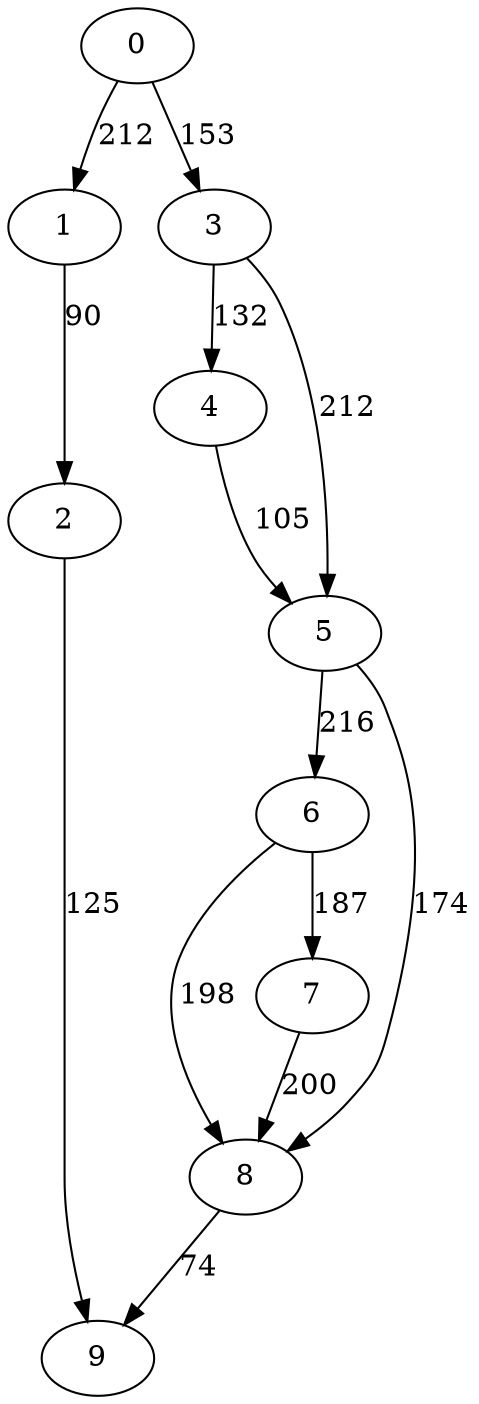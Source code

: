 digraph t10p2r7_13 {
0 -> 1 [ label = 212 ];
0 -> 3 [ label = 153 ];
1 -> 2 [ label = 90 ];
2 -> 9 [ label = 125 ];
3 -> 4 [ label = 132 ];
3 -> 5 [ label = 212 ];
4 -> 5 [ label = 105 ];
5 -> 6 [ label = 216 ];
5 -> 8 [ label = 174 ];
6 -> 7 [ label = 187 ];
6 -> 8 [ label = 198 ];
7 -> 8 [ label = 200 ];
8 -> 9 [ label = 74 ];
 }

